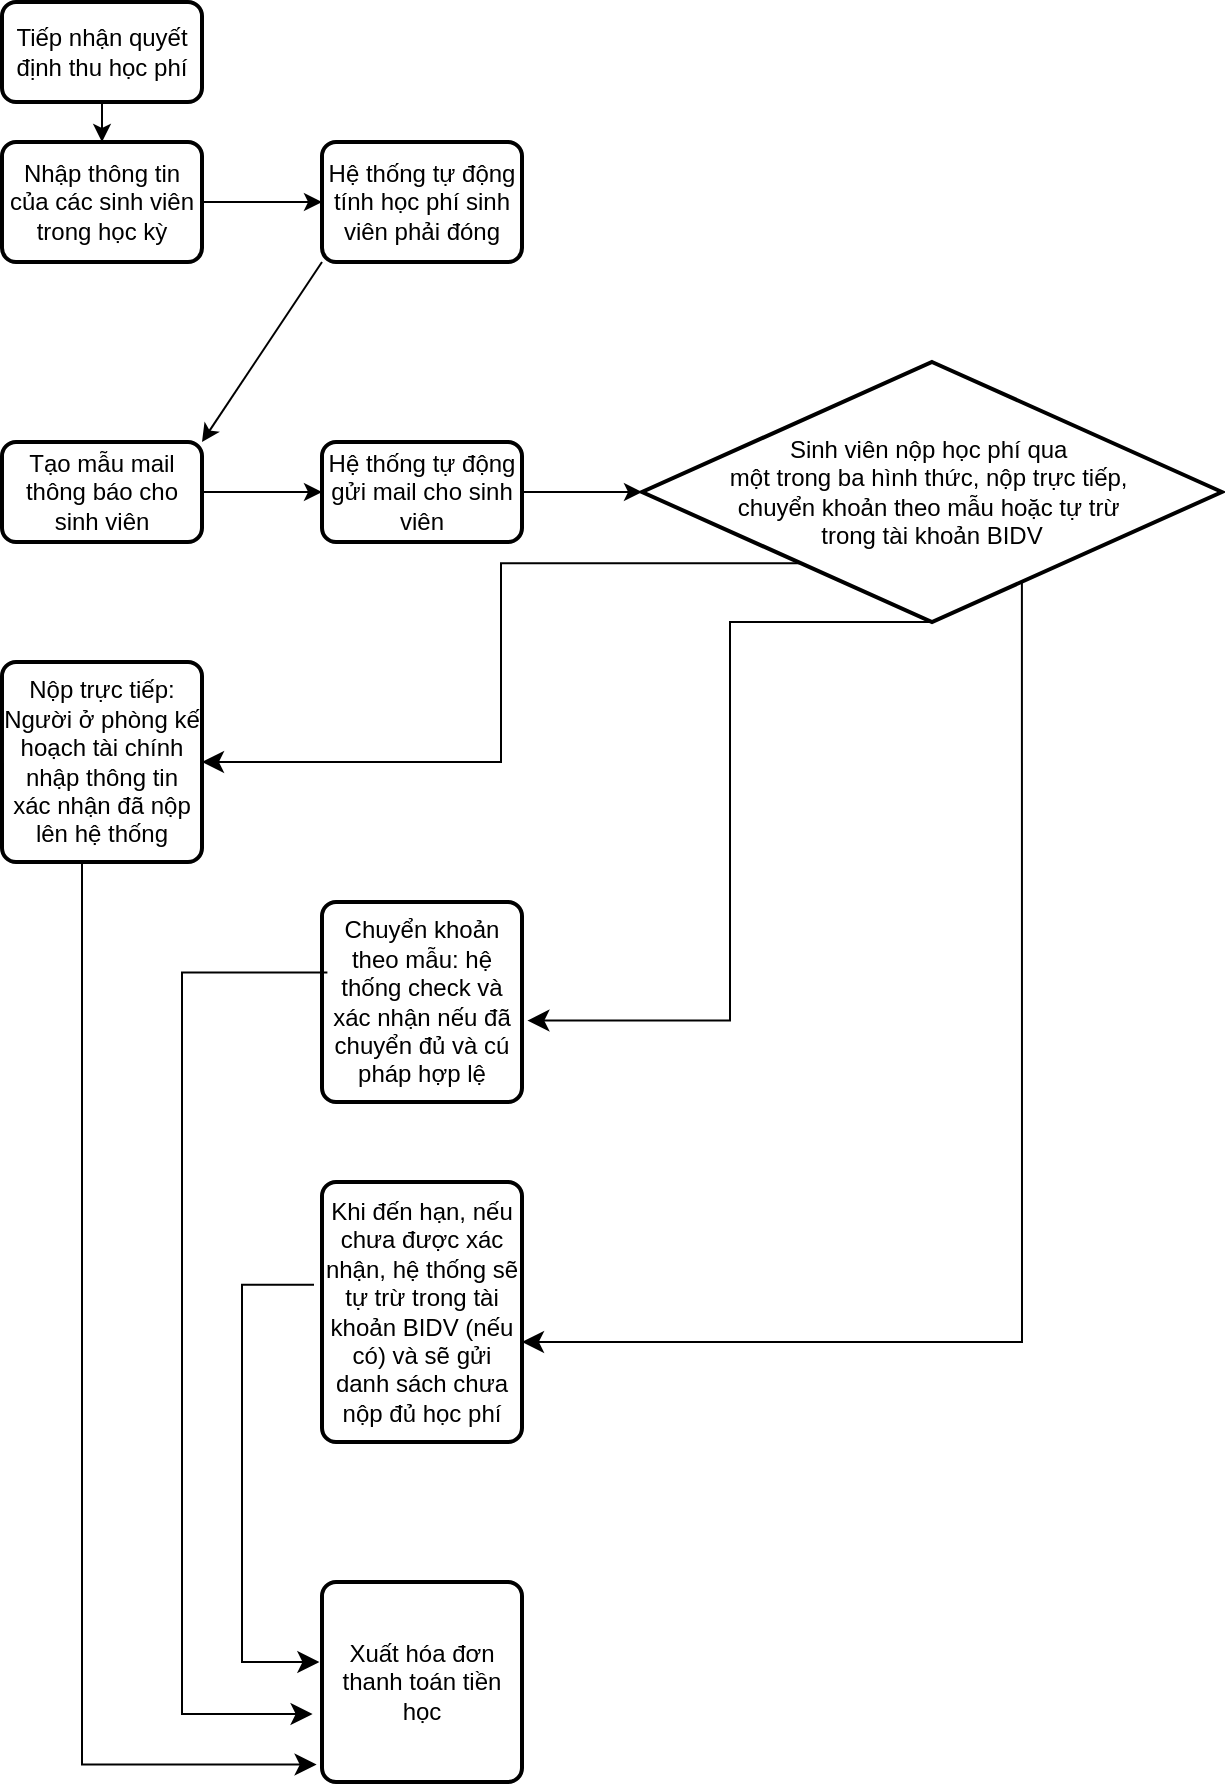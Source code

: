 <mxfile version="24.1.0" type="github">
  <diagram name="Page-1" id="GsYVpZbmv9k2uVQtt64Y">
    <mxGraphModel dx="794" dy="446" grid="1" gridSize="10" guides="1" tooltips="1" connect="1" arrows="1" fold="1" page="1" pageScale="1" pageWidth="850" pageHeight="1100" math="0" shadow="0">
      <root>
        <mxCell id="0" />
        <mxCell id="1" parent="0" />
        <mxCell id="PAWz1CpkK6lc-2XdgzHD-3" value="Tiếp nhận quyết định thu học phí" style="rounded=1;whiteSpace=wrap;html=1;absoluteArcSize=1;arcSize=14;strokeWidth=2;" vertex="1" parent="1">
          <mxGeometry x="200" y="90" width="100" height="50" as="geometry" />
        </mxCell>
        <mxCell id="PAWz1CpkK6lc-2XdgzHD-4" value="Nhập thông tin của các sinh viên trong học kỳ" style="rounded=1;whiteSpace=wrap;html=1;absoluteArcSize=1;arcSize=14;strokeWidth=2;" vertex="1" parent="1">
          <mxGeometry x="200" y="160" width="100" height="60" as="geometry" />
        </mxCell>
        <mxCell id="PAWz1CpkK6lc-2XdgzHD-5" value="Hệ thống tự động tính học phí sinh viên phải đóng" style="rounded=1;whiteSpace=wrap;html=1;absoluteArcSize=1;arcSize=14;strokeWidth=2;" vertex="1" parent="1">
          <mxGeometry x="360" y="160" width="100" height="60" as="geometry" />
        </mxCell>
        <mxCell id="PAWz1CpkK6lc-2XdgzHD-6" value="Tạo mẫu mail thông báo cho sinh viên" style="rounded=1;whiteSpace=wrap;html=1;absoluteArcSize=1;arcSize=14;strokeWidth=2;" vertex="1" parent="1">
          <mxGeometry x="200" y="310" width="100" height="50" as="geometry" />
        </mxCell>
        <mxCell id="PAWz1CpkK6lc-2XdgzHD-7" value="Hệ thống tự động gửi mail cho sinh viên" style="rounded=1;whiteSpace=wrap;html=1;absoluteArcSize=1;arcSize=14;strokeWidth=2;" vertex="1" parent="1">
          <mxGeometry x="360" y="310" width="100" height="50" as="geometry" />
        </mxCell>
        <mxCell id="PAWz1CpkK6lc-2XdgzHD-8" value="Sinh viên nộp học phí qua&amp;nbsp;&lt;div&gt;một trong ba hình thức, nộp trực tiếp,&amp;nbsp;&lt;/div&gt;&lt;div&gt;chuyển khoản theo mẫu hoặc tự trừ&amp;nbsp;&lt;/div&gt;&lt;div&gt;trong tài khoản BIDV&lt;/div&gt;" style="strokeWidth=2;html=1;shape=mxgraph.flowchart.decision;whiteSpace=wrap;" vertex="1" parent="1">
          <mxGeometry x="520" y="270" width="290" height="130" as="geometry" />
        </mxCell>
        <mxCell id="PAWz1CpkK6lc-2XdgzHD-9" value="" style="endArrow=classic;html=1;rounded=0;exitX=0.5;exitY=1;exitDx=0;exitDy=0;entryX=0.5;entryY=0;entryDx=0;entryDy=0;" edge="1" parent="1" source="PAWz1CpkK6lc-2XdgzHD-3" target="PAWz1CpkK6lc-2XdgzHD-4">
          <mxGeometry width="50" height="50" relative="1" as="geometry">
            <mxPoint x="380" y="260" as="sourcePoint" />
            <mxPoint x="430" y="210" as="targetPoint" />
          </mxGeometry>
        </mxCell>
        <mxCell id="PAWz1CpkK6lc-2XdgzHD-10" value="" style="endArrow=classic;html=1;rounded=0;exitX=1;exitY=0.5;exitDx=0;exitDy=0;entryX=0;entryY=0.5;entryDx=0;entryDy=0;" edge="1" parent="1" source="PAWz1CpkK6lc-2XdgzHD-4" target="PAWz1CpkK6lc-2XdgzHD-5">
          <mxGeometry width="50" height="50" relative="1" as="geometry">
            <mxPoint x="380" y="260" as="sourcePoint" />
            <mxPoint x="430" y="210" as="targetPoint" />
          </mxGeometry>
        </mxCell>
        <mxCell id="PAWz1CpkK6lc-2XdgzHD-11" value="" style="endArrow=classic;html=1;rounded=0;exitX=0;exitY=1;exitDx=0;exitDy=0;entryX=1;entryY=0;entryDx=0;entryDy=0;" edge="1" parent="1" source="PAWz1CpkK6lc-2XdgzHD-5" target="PAWz1CpkK6lc-2XdgzHD-6">
          <mxGeometry width="50" height="50" relative="1" as="geometry">
            <mxPoint x="380" y="260" as="sourcePoint" />
            <mxPoint x="430" y="210" as="targetPoint" />
          </mxGeometry>
        </mxCell>
        <mxCell id="PAWz1CpkK6lc-2XdgzHD-13" value="" style="endArrow=classic;html=1;rounded=0;exitX=1;exitY=0.5;exitDx=0;exitDy=0;entryX=0;entryY=0.5;entryDx=0;entryDy=0;" edge="1" parent="1" source="PAWz1CpkK6lc-2XdgzHD-6" target="PAWz1CpkK6lc-2XdgzHD-7">
          <mxGeometry width="50" height="50" relative="1" as="geometry">
            <mxPoint x="380" y="460" as="sourcePoint" />
            <mxPoint x="430" y="410" as="targetPoint" />
          </mxGeometry>
        </mxCell>
        <mxCell id="PAWz1CpkK6lc-2XdgzHD-14" value="" style="endArrow=classic;html=1;rounded=0;exitX=1;exitY=0.5;exitDx=0;exitDy=0;entryX=0;entryY=0.5;entryDx=0;entryDy=0;entryPerimeter=0;" edge="1" parent="1" source="PAWz1CpkK6lc-2XdgzHD-7" target="PAWz1CpkK6lc-2XdgzHD-8">
          <mxGeometry width="50" height="50" relative="1" as="geometry">
            <mxPoint x="500" y="260" as="sourcePoint" />
            <mxPoint x="550" y="210" as="targetPoint" />
          </mxGeometry>
        </mxCell>
        <mxCell id="PAWz1CpkK6lc-2XdgzHD-15" value="Nộp trực tiếp: Người ở phòng kế hoạch tài chính nhập thông tin xác nhận đã nộp lên hệ thống" style="rounded=1;whiteSpace=wrap;html=1;absoluteArcSize=1;arcSize=14;strokeWidth=2;" vertex="1" parent="1">
          <mxGeometry x="200" y="420" width="100" height="100" as="geometry" />
        </mxCell>
        <mxCell id="PAWz1CpkK6lc-2XdgzHD-16" value="" style="edgeStyle=elbowEdgeStyle;elbow=horizontal;endArrow=classic;html=1;curved=0;rounded=0;endSize=8;startSize=8;exitX=0.274;exitY=0.774;exitDx=0;exitDy=0;exitPerimeter=0;entryX=1;entryY=0.5;entryDx=0;entryDy=0;" edge="1" parent="1" source="PAWz1CpkK6lc-2XdgzHD-8" target="PAWz1CpkK6lc-2XdgzHD-15">
          <mxGeometry width="50" height="50" relative="1" as="geometry">
            <mxPoint x="500" y="460" as="sourcePoint" />
            <mxPoint x="550" y="410" as="targetPoint" />
          </mxGeometry>
        </mxCell>
        <mxCell id="PAWz1CpkK6lc-2XdgzHD-18" value="Chuyển khoản theo mẫu: hệ thống check và xác nhận nếu đã chuyển đủ và cú pháp hợp lệ" style="rounded=1;whiteSpace=wrap;html=1;absoluteArcSize=1;arcSize=14;strokeWidth=2;" vertex="1" parent="1">
          <mxGeometry x="360" y="540" width="100" height="100" as="geometry" />
        </mxCell>
        <mxCell id="PAWz1CpkK6lc-2XdgzHD-19" value="" style="edgeStyle=elbowEdgeStyle;elbow=horizontal;endArrow=classic;html=1;curved=0;rounded=0;endSize=8;startSize=8;exitX=0.5;exitY=1;exitDx=0;exitDy=0;exitPerimeter=0;entryX=1.027;entryY=0.593;entryDx=0;entryDy=0;entryPerimeter=0;" edge="1" parent="1" source="PAWz1CpkK6lc-2XdgzHD-8" target="PAWz1CpkK6lc-2XdgzHD-18">
          <mxGeometry width="50" height="50" relative="1" as="geometry">
            <mxPoint x="500" y="560" as="sourcePoint" />
            <mxPoint x="550" y="510" as="targetPoint" />
          </mxGeometry>
        </mxCell>
        <mxCell id="PAWz1CpkK6lc-2XdgzHD-20" value="Khi đến hạn, nếu chưa được xác nhận, hệ thống sẽ tự trừ trong tài khoản BIDV (nếu có) và sẽ gửi danh sách chưa nộp đủ học phí" style="rounded=1;whiteSpace=wrap;html=1;absoluteArcSize=1;arcSize=14;strokeWidth=2;" vertex="1" parent="1">
          <mxGeometry x="360" y="680" width="100" height="130" as="geometry" />
        </mxCell>
        <mxCell id="PAWz1CpkK6lc-2XdgzHD-23" value="" style="edgeStyle=segmentEdgeStyle;endArrow=classic;html=1;curved=0;rounded=0;endSize=8;startSize=8;exitX=0.655;exitY=0.846;exitDx=0;exitDy=0;exitPerimeter=0;entryX=1;entryY=0.615;entryDx=0;entryDy=0;entryPerimeter=0;" edge="1" parent="1" source="PAWz1CpkK6lc-2XdgzHD-8" target="PAWz1CpkK6lc-2XdgzHD-20">
          <mxGeometry width="50" height="50" relative="1" as="geometry">
            <mxPoint x="710" y="420" as="sourcePoint" />
            <mxPoint x="560" y="760" as="targetPoint" />
            <Array as="points">
              <mxPoint x="710" y="760" />
            </Array>
          </mxGeometry>
        </mxCell>
        <mxCell id="PAWz1CpkK6lc-2XdgzHD-27" value="Xuất hóa đơn thanh toán tiền học" style="rounded=1;whiteSpace=wrap;html=1;absoluteArcSize=1;arcSize=14;strokeWidth=2;" vertex="1" parent="1">
          <mxGeometry x="360" y="880" width="100" height="100" as="geometry" />
        </mxCell>
        <mxCell id="PAWz1CpkK6lc-2XdgzHD-28" value="" style="edgeStyle=elbowEdgeStyle;elbow=vertical;endArrow=classic;html=1;curved=0;rounded=0;endSize=8;startSize=8;exitX=0.027;exitY=0.353;exitDx=0;exitDy=0;exitPerimeter=0;entryX=-0.047;entryY=0.66;entryDx=0;entryDy=0;entryPerimeter=0;" edge="1" parent="1" source="PAWz1CpkK6lc-2XdgzHD-18" target="PAWz1CpkK6lc-2XdgzHD-27">
          <mxGeometry width="50" height="50" relative="1" as="geometry">
            <mxPoint x="520" y="710" as="sourcePoint" />
            <mxPoint x="280" y="940" as="targetPoint" />
            <Array as="points">
              <mxPoint x="290" y="580" />
            </Array>
          </mxGeometry>
        </mxCell>
        <mxCell id="PAWz1CpkK6lc-2XdgzHD-29" value="" style="edgeStyle=elbowEdgeStyle;elbow=vertical;endArrow=classic;html=1;curved=0;rounded=0;endSize=8;startSize=8;exitX=-0.04;exitY=0.395;exitDx=0;exitDy=0;exitPerimeter=0;entryX=-0.013;entryY=0.4;entryDx=0;entryDy=0;entryPerimeter=0;" edge="1" parent="1" source="PAWz1CpkK6lc-2XdgzHD-20" target="PAWz1CpkK6lc-2XdgzHD-27">
          <mxGeometry width="50" height="50" relative="1" as="geometry">
            <mxPoint x="520" y="810" as="sourcePoint" />
            <mxPoint x="570" y="760" as="targetPoint" />
            <Array as="points">
              <mxPoint x="320" y="830" />
            </Array>
          </mxGeometry>
        </mxCell>
        <mxCell id="PAWz1CpkK6lc-2XdgzHD-30" value="" style="edgeStyle=segmentEdgeStyle;endArrow=classic;html=1;curved=0;rounded=0;endSize=8;startSize=8;exitX=0.4;exitY=1;exitDx=0;exitDy=0;exitPerimeter=0;entryX=-0.027;entryY=0.913;entryDx=0;entryDy=0;entryPerimeter=0;" edge="1" parent="1" source="PAWz1CpkK6lc-2XdgzHD-15" target="PAWz1CpkK6lc-2XdgzHD-27">
          <mxGeometry width="50" height="50" relative="1" as="geometry">
            <mxPoint x="520" y="810" as="sourcePoint" />
            <mxPoint x="180" y="1000" as="targetPoint" />
            <Array as="points">
              <mxPoint x="240" y="971" />
            </Array>
          </mxGeometry>
        </mxCell>
      </root>
    </mxGraphModel>
  </diagram>
</mxfile>
